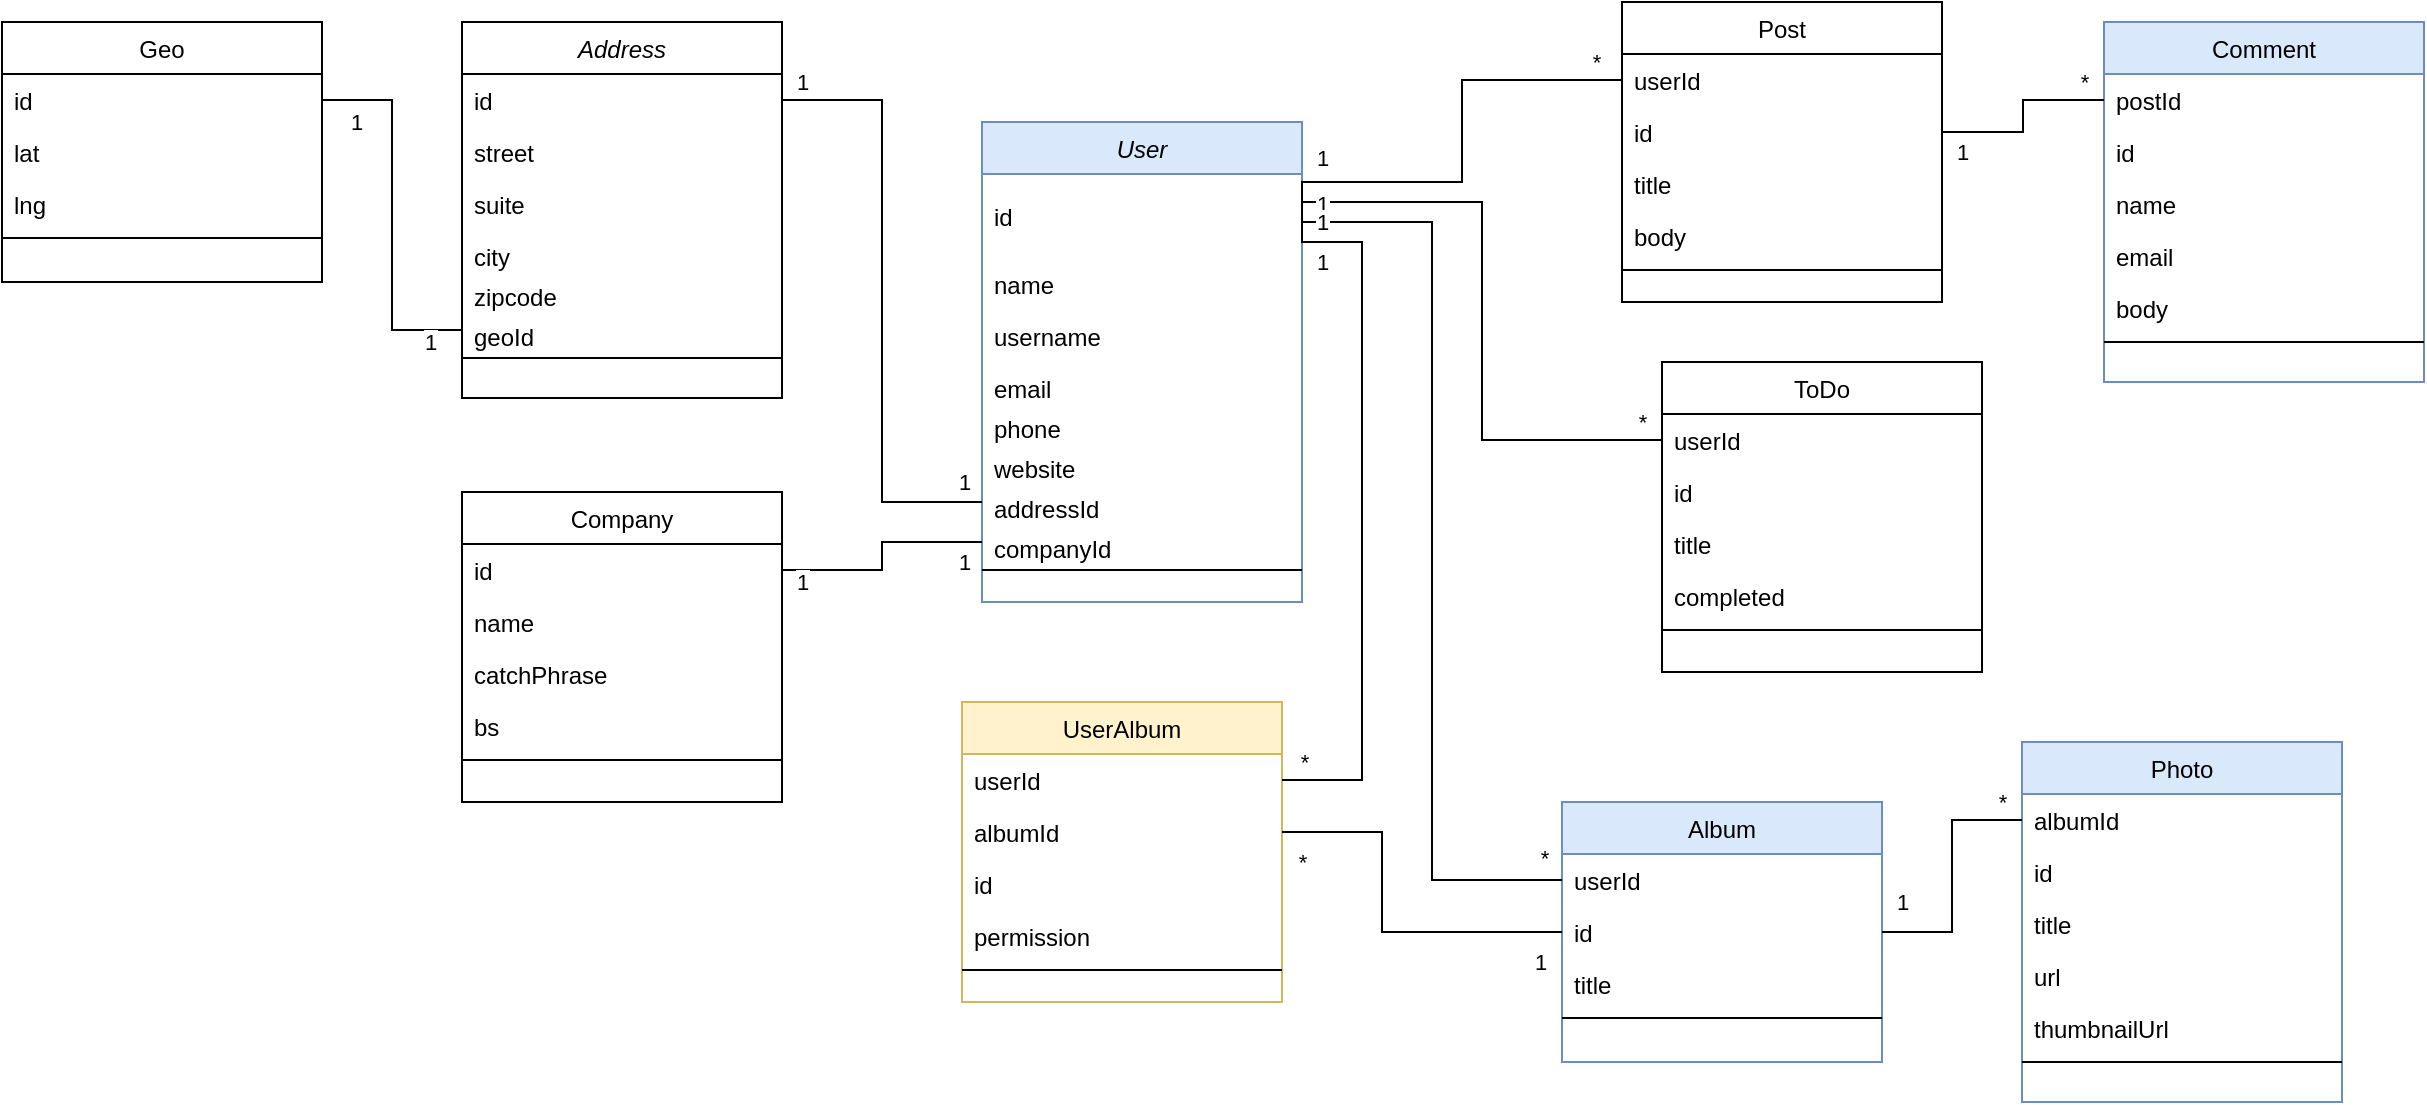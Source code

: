<mxfile version="14.1.8" type="github">
  <diagram id="C5RBs43oDa-KdzZeNtuy" name="Page-1">
    <mxGraphModel dx="1182" dy="764" grid="1" gridSize="10" guides="1" tooltips="1" connect="1" arrows="1" fold="1" page="1" pageScale="1" pageWidth="827" pageHeight="1169" math="0" shadow="0">
      <root>
        <mxCell id="WIyWlLk6GJQsqaUBKTNV-0" />
        <mxCell id="WIyWlLk6GJQsqaUBKTNV-1" parent="WIyWlLk6GJQsqaUBKTNV-0" />
        <mxCell id="zkfFHV4jXpPFQw0GAbJ--0" value="User" style="swimlane;fontStyle=2;align=center;verticalAlign=top;childLayout=stackLayout;horizontal=1;startSize=26;horizontalStack=0;resizeParent=1;resizeLast=0;collapsible=1;marginBottom=0;rounded=0;shadow=0;strokeWidth=1;fillColor=#dae8fc;strokeColor=#6c8ebf;" parent="WIyWlLk6GJQsqaUBKTNV-1" vertex="1">
          <mxGeometry x="520" y="80" width="160" height="240" as="geometry">
            <mxRectangle x="230" y="140" width="160" height="26" as="alternateBounds" />
          </mxGeometry>
        </mxCell>
        <mxCell id="zkfFHV4jXpPFQw0GAbJ--1" value="id" style="text;align=left;verticalAlign=middle;spacingLeft=4;spacingRight=4;overflow=hidden;rotatable=0;points=[[0,0.5],[1,0.5]];portConstraint=eastwest;imageAlign=left;" parent="zkfFHV4jXpPFQw0GAbJ--0" vertex="1">
          <mxGeometry y="26" width="160" height="42" as="geometry" />
        </mxCell>
        <mxCell id="zkfFHV4jXpPFQw0GAbJ--2" value="name" style="text;align=left;verticalAlign=top;spacingLeft=4;spacingRight=4;overflow=hidden;rotatable=0;points=[[0,0.5],[1,0.5]];portConstraint=eastwest;rounded=0;shadow=0;html=0;" parent="zkfFHV4jXpPFQw0GAbJ--0" vertex="1">
          <mxGeometry y="68" width="160" height="26" as="geometry" />
        </mxCell>
        <mxCell id="zkfFHV4jXpPFQw0GAbJ--3" value="username" style="text;align=left;verticalAlign=top;spacingLeft=4;spacingRight=4;overflow=hidden;rotatable=0;points=[[0,0.5],[1,0.5]];portConstraint=eastwest;rounded=0;shadow=0;html=0;" parent="zkfFHV4jXpPFQw0GAbJ--0" vertex="1">
          <mxGeometry y="94" width="160" height="26" as="geometry" />
        </mxCell>
        <mxCell id="EhmMwBneqCTppmb4pAR0-45" value="email" style="text;align=left;verticalAlign=top;spacingLeft=4;spacingRight=4;overflow=hidden;rotatable=0;points=[[0,0.5],[1,0.5]];portConstraint=eastwest;rounded=0;shadow=0;html=0;" vertex="1" parent="zkfFHV4jXpPFQw0GAbJ--0">
          <mxGeometry y="120" width="160" height="20" as="geometry" />
        </mxCell>
        <mxCell id="EhmMwBneqCTppmb4pAR0-46" value="phone" style="text;align=left;verticalAlign=top;spacingLeft=4;spacingRight=4;overflow=hidden;rotatable=0;points=[[0,0.5],[1,0.5]];portConstraint=eastwest;rounded=0;shadow=0;html=0;" vertex="1" parent="zkfFHV4jXpPFQw0GAbJ--0">
          <mxGeometry y="140" width="160" height="20" as="geometry" />
        </mxCell>
        <mxCell id="EhmMwBneqCTppmb4pAR0-48" value="website" style="text;align=left;verticalAlign=top;spacingLeft=4;spacingRight=4;overflow=hidden;rotatable=0;points=[[0,0.5],[1,0.5]];portConstraint=eastwest;rounded=0;shadow=0;html=0;" vertex="1" parent="zkfFHV4jXpPFQw0GAbJ--0">
          <mxGeometry y="160" width="160" height="20" as="geometry" />
        </mxCell>
        <mxCell id="EhmMwBneqCTppmb4pAR0-50" value="addressId" style="text;align=left;verticalAlign=top;spacingLeft=4;spacingRight=4;overflow=hidden;rotatable=0;points=[[0,0.5],[1,0.5]];portConstraint=eastwest;rounded=0;shadow=0;html=0;" vertex="1" parent="zkfFHV4jXpPFQw0GAbJ--0">
          <mxGeometry y="180" width="160" height="20" as="geometry" />
        </mxCell>
        <mxCell id="EhmMwBneqCTppmb4pAR0-51" value="companyId" style="text;align=left;verticalAlign=top;spacingLeft=4;spacingRight=4;overflow=hidden;rotatable=0;points=[[0,0.5],[1,0.5]];portConstraint=eastwest;rounded=0;shadow=0;html=0;" vertex="1" parent="zkfFHV4jXpPFQw0GAbJ--0">
          <mxGeometry y="200" width="160" height="20" as="geometry" />
        </mxCell>
        <mxCell id="zkfFHV4jXpPFQw0GAbJ--4" value="" style="line;html=1;strokeWidth=1;align=left;verticalAlign=middle;spacingTop=-1;spacingLeft=3;spacingRight=3;rotatable=0;labelPosition=right;points=[];portConstraint=eastwest;" parent="zkfFHV4jXpPFQw0GAbJ--0" vertex="1">
          <mxGeometry y="220" width="160" height="8" as="geometry" />
        </mxCell>
        <mxCell id="zkfFHV4jXpPFQw0GAbJ--17" value="Comment" style="swimlane;fontStyle=0;align=center;verticalAlign=top;childLayout=stackLayout;horizontal=1;startSize=26;horizontalStack=0;resizeParent=1;resizeLast=0;collapsible=1;marginBottom=0;rounded=0;shadow=0;strokeWidth=1;fillColor=#dae8fc;strokeColor=#6c8ebf;" parent="WIyWlLk6GJQsqaUBKTNV-1" vertex="1">
          <mxGeometry x="1081" y="30" width="160" height="180" as="geometry">
            <mxRectangle x="550" y="140" width="160" height="26" as="alternateBounds" />
          </mxGeometry>
        </mxCell>
        <mxCell id="zkfFHV4jXpPFQw0GAbJ--18" value="postId" style="text;align=left;verticalAlign=top;spacingLeft=4;spacingRight=4;overflow=hidden;rotatable=0;points=[[0,0.5],[1,0.5]];portConstraint=eastwest;" parent="zkfFHV4jXpPFQw0GAbJ--17" vertex="1">
          <mxGeometry y="26" width="160" height="26" as="geometry" />
        </mxCell>
        <mxCell id="zkfFHV4jXpPFQw0GAbJ--19" value="id" style="text;align=left;verticalAlign=top;spacingLeft=4;spacingRight=4;overflow=hidden;rotatable=0;points=[[0,0.5],[1,0.5]];portConstraint=eastwest;rounded=0;shadow=0;html=0;" parent="zkfFHV4jXpPFQw0GAbJ--17" vertex="1">
          <mxGeometry y="52" width="160" height="26" as="geometry" />
        </mxCell>
        <mxCell id="zkfFHV4jXpPFQw0GAbJ--20" value="name" style="text;align=left;verticalAlign=top;spacingLeft=4;spacingRight=4;overflow=hidden;rotatable=0;points=[[0,0.5],[1,0.5]];portConstraint=eastwest;rounded=0;shadow=0;html=0;" parent="zkfFHV4jXpPFQw0GAbJ--17" vertex="1">
          <mxGeometry y="78" width="160" height="26" as="geometry" />
        </mxCell>
        <mxCell id="zkfFHV4jXpPFQw0GAbJ--21" value="email" style="text;align=left;verticalAlign=top;spacingLeft=4;spacingRight=4;overflow=hidden;rotatable=0;points=[[0,0.5],[1,0.5]];portConstraint=eastwest;rounded=0;shadow=0;html=0;" parent="zkfFHV4jXpPFQw0GAbJ--17" vertex="1">
          <mxGeometry y="104" width="160" height="26" as="geometry" />
        </mxCell>
        <mxCell id="zkfFHV4jXpPFQw0GAbJ--22" value="body" style="text;align=left;verticalAlign=top;spacingLeft=4;spacingRight=4;overflow=hidden;rotatable=0;points=[[0,0.5],[1,0.5]];portConstraint=eastwest;rounded=0;shadow=0;html=0;" parent="zkfFHV4jXpPFQw0GAbJ--17" vertex="1">
          <mxGeometry y="130" width="160" height="26" as="geometry" />
        </mxCell>
        <mxCell id="zkfFHV4jXpPFQw0GAbJ--23" value="" style="line;html=1;strokeWidth=1;align=left;verticalAlign=middle;spacingTop=-1;spacingLeft=3;spacingRight=3;rotatable=0;labelPosition=right;points=[];portConstraint=eastwest;" parent="zkfFHV4jXpPFQw0GAbJ--17" vertex="1">
          <mxGeometry y="156" width="160" height="8" as="geometry" />
        </mxCell>
        <mxCell id="EhmMwBneqCTppmb4pAR0-0" value="Post" style="swimlane;fontStyle=0;align=center;verticalAlign=top;childLayout=stackLayout;horizontal=1;startSize=26;horizontalStack=0;resizeParent=1;resizeLast=0;collapsible=1;marginBottom=0;rounded=0;shadow=0;strokeWidth=1;" vertex="1" parent="WIyWlLk6GJQsqaUBKTNV-1">
          <mxGeometry x="840" y="20" width="160" height="150" as="geometry">
            <mxRectangle x="550" y="140" width="160" height="26" as="alternateBounds" />
          </mxGeometry>
        </mxCell>
        <mxCell id="EhmMwBneqCTppmb4pAR0-1" value="userId" style="text;align=left;verticalAlign=top;spacingLeft=4;spacingRight=4;overflow=hidden;rotatable=0;points=[[0,0.5],[1,0.5]];portConstraint=eastwest;" vertex="1" parent="EhmMwBneqCTppmb4pAR0-0">
          <mxGeometry y="26" width="160" height="26" as="geometry" />
        </mxCell>
        <mxCell id="EhmMwBneqCTppmb4pAR0-2" value="id" style="text;align=left;verticalAlign=top;spacingLeft=4;spacingRight=4;overflow=hidden;rotatable=0;points=[[0,0.5],[1,0.5]];portConstraint=eastwest;rounded=0;shadow=0;html=0;" vertex="1" parent="EhmMwBneqCTppmb4pAR0-0">
          <mxGeometry y="52" width="160" height="26" as="geometry" />
        </mxCell>
        <mxCell id="EhmMwBneqCTppmb4pAR0-3" value="title" style="text;align=left;verticalAlign=top;spacingLeft=4;spacingRight=4;overflow=hidden;rotatable=0;points=[[0,0.5],[1,0.5]];portConstraint=eastwest;rounded=0;shadow=0;html=0;" vertex="1" parent="EhmMwBneqCTppmb4pAR0-0">
          <mxGeometry y="78" width="160" height="26" as="geometry" />
        </mxCell>
        <mxCell id="EhmMwBneqCTppmb4pAR0-4" value="body" style="text;align=left;verticalAlign=top;spacingLeft=4;spacingRight=4;overflow=hidden;rotatable=0;points=[[0,0.5],[1,0.5]];portConstraint=eastwest;rounded=0;shadow=0;html=0;" vertex="1" parent="EhmMwBneqCTppmb4pAR0-0">
          <mxGeometry y="104" width="160" height="26" as="geometry" />
        </mxCell>
        <mxCell id="EhmMwBneqCTppmb4pAR0-6" value="" style="line;html=1;strokeWidth=1;align=left;verticalAlign=middle;spacingTop=-1;spacingLeft=3;spacingRight=3;rotatable=0;labelPosition=right;points=[];portConstraint=eastwest;" vertex="1" parent="EhmMwBneqCTppmb4pAR0-0">
          <mxGeometry y="130" width="160" height="8" as="geometry" />
        </mxCell>
        <mxCell id="EhmMwBneqCTppmb4pAR0-9" value="ToDo" style="swimlane;fontStyle=0;align=center;verticalAlign=top;childLayout=stackLayout;horizontal=1;startSize=26;horizontalStack=0;resizeParent=1;resizeLast=0;collapsible=1;marginBottom=0;rounded=0;shadow=0;strokeWidth=1;" vertex="1" parent="WIyWlLk6GJQsqaUBKTNV-1">
          <mxGeometry x="860" y="200" width="160" height="155" as="geometry">
            <mxRectangle x="550" y="140" width="160" height="26" as="alternateBounds" />
          </mxGeometry>
        </mxCell>
        <mxCell id="EhmMwBneqCTppmb4pAR0-10" value="userId" style="text;align=left;verticalAlign=top;spacingLeft=4;spacingRight=4;overflow=hidden;rotatable=0;points=[[0,0.5],[1,0.5]];portConstraint=eastwest;" vertex="1" parent="EhmMwBneqCTppmb4pAR0-9">
          <mxGeometry y="26" width="160" height="26" as="geometry" />
        </mxCell>
        <mxCell id="EhmMwBneqCTppmb4pAR0-11" value="id" style="text;align=left;verticalAlign=top;spacingLeft=4;spacingRight=4;overflow=hidden;rotatable=0;points=[[0,0.5],[1,0.5]];portConstraint=eastwest;rounded=0;shadow=0;html=0;" vertex="1" parent="EhmMwBneqCTppmb4pAR0-9">
          <mxGeometry y="52" width="160" height="26" as="geometry" />
        </mxCell>
        <mxCell id="EhmMwBneqCTppmb4pAR0-12" value="title" style="text;align=left;verticalAlign=top;spacingLeft=4;spacingRight=4;overflow=hidden;rotatable=0;points=[[0,0.5],[1,0.5]];portConstraint=eastwest;rounded=0;shadow=0;html=0;" vertex="1" parent="EhmMwBneqCTppmb4pAR0-9">
          <mxGeometry y="78" width="160" height="26" as="geometry" />
        </mxCell>
        <mxCell id="EhmMwBneqCTppmb4pAR0-13" value="completed" style="text;align=left;verticalAlign=top;spacingLeft=4;spacingRight=4;overflow=hidden;rotatable=0;points=[[0,0.5],[1,0.5]];portConstraint=eastwest;rounded=0;shadow=0;html=0;" vertex="1" parent="EhmMwBneqCTppmb4pAR0-9">
          <mxGeometry y="104" width="160" height="26" as="geometry" />
        </mxCell>
        <mxCell id="EhmMwBneqCTppmb4pAR0-15" value="" style="line;html=1;strokeWidth=1;align=left;verticalAlign=middle;spacingTop=-1;spacingLeft=3;spacingRight=3;rotatable=0;labelPosition=right;points=[];portConstraint=eastwest;" vertex="1" parent="EhmMwBneqCTppmb4pAR0-9">
          <mxGeometry y="130" width="160" height="8" as="geometry" />
        </mxCell>
        <mxCell id="EhmMwBneqCTppmb4pAR0-18" value="UserAlbum" style="swimlane;fontStyle=0;align=center;verticalAlign=top;childLayout=stackLayout;horizontal=1;startSize=26;horizontalStack=0;resizeParent=1;resizeLast=0;collapsible=1;marginBottom=0;rounded=0;shadow=0;strokeWidth=1;fillColor=#fff2cc;strokeColor=#d6b656;" vertex="1" parent="WIyWlLk6GJQsqaUBKTNV-1">
          <mxGeometry x="510" y="370" width="160" height="150" as="geometry">
            <mxRectangle x="550" y="140" width="160" height="26" as="alternateBounds" />
          </mxGeometry>
        </mxCell>
        <mxCell id="EhmMwBneqCTppmb4pAR0-19" value="userId" style="text;align=left;verticalAlign=top;spacingLeft=4;spacingRight=4;overflow=hidden;rotatable=0;points=[[0,0.5],[1,0.5]];portConstraint=eastwest;" vertex="1" parent="EhmMwBneqCTppmb4pAR0-18">
          <mxGeometry y="26" width="160" height="26" as="geometry" />
        </mxCell>
        <mxCell id="EhmMwBneqCTppmb4pAR0-20" value="albumId" style="text;align=left;verticalAlign=top;spacingLeft=4;spacingRight=4;overflow=hidden;rotatable=0;points=[[0,0.5],[1,0.5]];portConstraint=eastwest;rounded=0;shadow=0;html=0;" vertex="1" parent="EhmMwBneqCTppmb4pAR0-18">
          <mxGeometry y="52" width="160" height="26" as="geometry" />
        </mxCell>
        <mxCell id="EhmMwBneqCTppmb4pAR0-21" value="id" style="text;align=left;verticalAlign=top;spacingLeft=4;spacingRight=4;overflow=hidden;rotatable=0;points=[[0,0.5],[1,0.5]];portConstraint=eastwest;rounded=0;shadow=0;html=0;" vertex="1" parent="EhmMwBneqCTppmb4pAR0-18">
          <mxGeometry y="78" width="160" height="26" as="geometry" />
        </mxCell>
        <mxCell id="EhmMwBneqCTppmb4pAR0-22" value="permission" style="text;align=left;verticalAlign=top;spacingLeft=4;spacingRight=4;overflow=hidden;rotatable=0;points=[[0,0.5],[1,0.5]];portConstraint=eastwest;rounded=0;shadow=0;html=0;" vertex="1" parent="EhmMwBneqCTppmb4pAR0-18">
          <mxGeometry y="104" width="160" height="26" as="geometry" />
        </mxCell>
        <mxCell id="EhmMwBneqCTppmb4pAR0-24" value="" style="line;html=1;strokeWidth=1;align=left;verticalAlign=middle;spacingTop=-1;spacingLeft=3;spacingRight=3;rotatable=0;labelPosition=right;points=[];portConstraint=eastwest;" vertex="1" parent="EhmMwBneqCTppmb4pAR0-18">
          <mxGeometry y="130" width="160" height="8" as="geometry" />
        </mxCell>
        <mxCell id="EhmMwBneqCTppmb4pAR0-30" value="Album" style="swimlane;fontStyle=0;align=center;verticalAlign=top;childLayout=stackLayout;horizontal=1;startSize=26;horizontalStack=0;resizeParent=1;resizeLast=0;collapsible=1;marginBottom=0;rounded=0;shadow=0;strokeWidth=1;fillColor=#dae8fc;strokeColor=#6c8ebf;" vertex="1" parent="WIyWlLk6GJQsqaUBKTNV-1">
          <mxGeometry x="810" y="420" width="160" height="130" as="geometry">
            <mxRectangle x="550" y="140" width="160" height="26" as="alternateBounds" />
          </mxGeometry>
        </mxCell>
        <mxCell id="EhmMwBneqCTppmb4pAR0-31" value="userId" style="text;align=left;verticalAlign=top;spacingLeft=4;spacingRight=4;overflow=hidden;rotatable=0;points=[[0,0.5],[1,0.5]];portConstraint=eastwest;" vertex="1" parent="EhmMwBneqCTppmb4pAR0-30">
          <mxGeometry y="26" width="160" height="26" as="geometry" />
        </mxCell>
        <mxCell id="EhmMwBneqCTppmb4pAR0-32" value="id" style="text;align=left;verticalAlign=top;spacingLeft=4;spacingRight=4;overflow=hidden;rotatable=0;points=[[0,0.5],[1,0.5]];portConstraint=eastwest;rounded=0;shadow=0;html=0;" vertex="1" parent="EhmMwBneqCTppmb4pAR0-30">
          <mxGeometry y="52" width="160" height="26" as="geometry" />
        </mxCell>
        <mxCell id="EhmMwBneqCTppmb4pAR0-33" value="title" style="text;align=left;verticalAlign=top;spacingLeft=4;spacingRight=4;overflow=hidden;rotatable=0;points=[[0,0.5],[1,0.5]];portConstraint=eastwest;rounded=0;shadow=0;html=0;" vertex="1" parent="EhmMwBneqCTppmb4pAR0-30">
          <mxGeometry y="78" width="160" height="26" as="geometry" />
        </mxCell>
        <mxCell id="EhmMwBneqCTppmb4pAR0-35" value="" style="line;html=1;strokeWidth=1;align=left;verticalAlign=middle;spacingTop=-1;spacingLeft=3;spacingRight=3;rotatable=0;labelPosition=right;points=[];portConstraint=eastwest;" vertex="1" parent="EhmMwBneqCTppmb4pAR0-30">
          <mxGeometry y="104" width="160" height="8" as="geometry" />
        </mxCell>
        <mxCell id="EhmMwBneqCTppmb4pAR0-36" value="Photo" style="swimlane;fontStyle=0;align=center;verticalAlign=top;childLayout=stackLayout;horizontal=1;startSize=26;horizontalStack=0;resizeParent=1;resizeLast=0;collapsible=1;marginBottom=0;rounded=0;shadow=0;strokeWidth=1;fillColor=#dae8fc;strokeColor=#6c8ebf;" vertex="1" parent="WIyWlLk6GJQsqaUBKTNV-1">
          <mxGeometry x="1040" y="390" width="160" height="180" as="geometry">
            <mxRectangle x="550" y="140" width="160" height="26" as="alternateBounds" />
          </mxGeometry>
        </mxCell>
        <mxCell id="EhmMwBneqCTppmb4pAR0-37" value="albumId" style="text;align=left;verticalAlign=top;spacingLeft=4;spacingRight=4;overflow=hidden;rotatable=0;points=[[0,0.5],[1,0.5]];portConstraint=eastwest;" vertex="1" parent="EhmMwBneqCTppmb4pAR0-36">
          <mxGeometry y="26" width="160" height="26" as="geometry" />
        </mxCell>
        <mxCell id="EhmMwBneqCTppmb4pAR0-38" value="id" style="text;align=left;verticalAlign=top;spacingLeft=4;spacingRight=4;overflow=hidden;rotatable=0;points=[[0,0.5],[1,0.5]];portConstraint=eastwest;rounded=0;shadow=0;html=0;" vertex="1" parent="EhmMwBneqCTppmb4pAR0-36">
          <mxGeometry y="52" width="160" height="26" as="geometry" />
        </mxCell>
        <mxCell id="EhmMwBneqCTppmb4pAR0-39" value="title" style="text;align=left;verticalAlign=top;spacingLeft=4;spacingRight=4;overflow=hidden;rotatable=0;points=[[0,0.5],[1,0.5]];portConstraint=eastwest;rounded=0;shadow=0;html=0;" vertex="1" parent="EhmMwBneqCTppmb4pAR0-36">
          <mxGeometry y="78" width="160" height="26" as="geometry" />
        </mxCell>
        <mxCell id="EhmMwBneqCTppmb4pAR0-40" value="url" style="text;align=left;verticalAlign=top;spacingLeft=4;spacingRight=4;overflow=hidden;rotatable=0;points=[[0,0.5],[1,0.5]];portConstraint=eastwest;rounded=0;shadow=0;html=0;" vertex="1" parent="EhmMwBneqCTppmb4pAR0-36">
          <mxGeometry y="104" width="160" height="26" as="geometry" />
        </mxCell>
        <mxCell id="EhmMwBneqCTppmb4pAR0-41" value="thumbnailUrl" style="text;align=left;verticalAlign=top;spacingLeft=4;spacingRight=4;overflow=hidden;rotatable=0;points=[[0,0.5],[1,0.5]];portConstraint=eastwest;rounded=0;shadow=0;html=0;" vertex="1" parent="EhmMwBneqCTppmb4pAR0-36">
          <mxGeometry y="130" width="160" height="26" as="geometry" />
        </mxCell>
        <mxCell id="EhmMwBneqCTppmb4pAR0-42" value="" style="line;html=1;strokeWidth=1;align=left;verticalAlign=middle;spacingTop=-1;spacingLeft=3;spacingRight=3;rotatable=0;labelPosition=right;points=[];portConstraint=eastwest;" vertex="1" parent="EhmMwBneqCTppmb4pAR0-36">
          <mxGeometry y="156" width="160" height="8" as="geometry" />
        </mxCell>
        <mxCell id="EhmMwBneqCTppmb4pAR0-53" value="Address" style="swimlane;fontStyle=2;align=center;verticalAlign=top;childLayout=stackLayout;horizontal=1;startSize=26;horizontalStack=0;resizeParent=1;resizeLast=0;collapsible=1;marginBottom=0;rounded=0;shadow=0;strokeWidth=1;" vertex="1" parent="WIyWlLk6GJQsqaUBKTNV-1">
          <mxGeometry x="260" y="30" width="160" height="188" as="geometry">
            <mxRectangle x="230" y="140" width="160" height="26" as="alternateBounds" />
          </mxGeometry>
        </mxCell>
        <mxCell id="EhmMwBneqCTppmb4pAR0-54" value="id" style="text;align=left;verticalAlign=top;spacingLeft=4;spacingRight=4;overflow=hidden;rotatable=0;points=[[0,0.5],[1,0.5]];portConstraint=eastwest;" vertex="1" parent="EhmMwBneqCTppmb4pAR0-53">
          <mxGeometry y="26" width="160" height="26" as="geometry" />
        </mxCell>
        <mxCell id="EhmMwBneqCTppmb4pAR0-55" value="street" style="text;align=left;verticalAlign=top;spacingLeft=4;spacingRight=4;overflow=hidden;rotatable=0;points=[[0,0.5],[1,0.5]];portConstraint=eastwest;rounded=0;shadow=0;html=0;" vertex="1" parent="EhmMwBneqCTppmb4pAR0-53">
          <mxGeometry y="52" width="160" height="26" as="geometry" />
        </mxCell>
        <mxCell id="EhmMwBneqCTppmb4pAR0-56" value="suite" style="text;align=left;verticalAlign=top;spacingLeft=4;spacingRight=4;overflow=hidden;rotatable=0;points=[[0,0.5],[1,0.5]];portConstraint=eastwest;rounded=0;shadow=0;html=0;" vertex="1" parent="EhmMwBneqCTppmb4pAR0-53">
          <mxGeometry y="78" width="160" height="26" as="geometry" />
        </mxCell>
        <mxCell id="EhmMwBneqCTppmb4pAR0-57" value="city" style="text;align=left;verticalAlign=top;spacingLeft=4;spacingRight=4;overflow=hidden;rotatable=0;points=[[0,0.5],[1,0.5]];portConstraint=eastwest;rounded=0;shadow=0;html=0;" vertex="1" parent="EhmMwBneqCTppmb4pAR0-53">
          <mxGeometry y="104" width="160" height="20" as="geometry" />
        </mxCell>
        <mxCell id="EhmMwBneqCTppmb4pAR0-58" value="zipcode" style="text;align=left;verticalAlign=top;spacingLeft=4;spacingRight=4;overflow=hidden;rotatable=0;points=[[0,0.5],[1,0.5]];portConstraint=eastwest;rounded=0;shadow=0;html=0;" vertex="1" parent="EhmMwBneqCTppmb4pAR0-53">
          <mxGeometry y="124" width="160" height="20" as="geometry" />
        </mxCell>
        <mxCell id="EhmMwBneqCTppmb4pAR0-59" value="geoId" style="text;align=left;verticalAlign=top;spacingLeft=4;spacingRight=4;overflow=hidden;rotatable=0;points=[[0,0.5],[1,0.5]];portConstraint=eastwest;rounded=0;shadow=0;html=0;" vertex="1" parent="EhmMwBneqCTppmb4pAR0-53">
          <mxGeometry y="144" width="160" height="20" as="geometry" />
        </mxCell>
        <mxCell id="EhmMwBneqCTppmb4pAR0-62" value="" style="line;html=1;strokeWidth=1;align=left;verticalAlign=middle;spacingTop=-1;spacingLeft=3;spacingRight=3;rotatable=0;labelPosition=right;points=[];portConstraint=eastwest;" vertex="1" parent="EhmMwBneqCTppmb4pAR0-53">
          <mxGeometry y="164" width="160" height="8" as="geometry" />
        </mxCell>
        <mxCell id="EhmMwBneqCTppmb4pAR0-63" value="Geo" style="swimlane;fontStyle=0;align=center;verticalAlign=top;childLayout=stackLayout;horizontal=1;startSize=26;horizontalStack=0;resizeParent=1;resizeLast=0;collapsible=1;marginBottom=0;rounded=0;shadow=0;strokeWidth=1;" vertex="1" parent="WIyWlLk6GJQsqaUBKTNV-1">
          <mxGeometry x="30" y="30" width="160" height="130" as="geometry">
            <mxRectangle x="550" y="140" width="160" height="26" as="alternateBounds" />
          </mxGeometry>
        </mxCell>
        <mxCell id="EhmMwBneqCTppmb4pAR0-64" value="id" style="text;align=left;verticalAlign=top;spacingLeft=4;spacingRight=4;overflow=hidden;rotatable=0;points=[[0,0.5],[1,0.5]];portConstraint=eastwest;" vertex="1" parent="EhmMwBneqCTppmb4pAR0-63">
          <mxGeometry y="26" width="160" height="26" as="geometry" />
        </mxCell>
        <mxCell id="EhmMwBneqCTppmb4pAR0-65" value="lat" style="text;align=left;verticalAlign=top;spacingLeft=4;spacingRight=4;overflow=hidden;rotatable=0;points=[[0,0.5],[1,0.5]];portConstraint=eastwest;rounded=0;shadow=0;html=0;" vertex="1" parent="EhmMwBneqCTppmb4pAR0-63">
          <mxGeometry y="52" width="160" height="26" as="geometry" />
        </mxCell>
        <mxCell id="EhmMwBneqCTppmb4pAR0-66" value="lng" style="text;align=left;verticalAlign=top;spacingLeft=4;spacingRight=4;overflow=hidden;rotatable=0;points=[[0,0.5],[1,0.5]];portConstraint=eastwest;rounded=0;shadow=0;html=0;" vertex="1" parent="EhmMwBneqCTppmb4pAR0-63">
          <mxGeometry y="78" width="160" height="26" as="geometry" />
        </mxCell>
        <mxCell id="EhmMwBneqCTppmb4pAR0-67" value="" style="line;html=1;strokeWidth=1;align=left;verticalAlign=middle;spacingTop=-1;spacingLeft=3;spacingRight=3;rotatable=0;labelPosition=right;points=[];portConstraint=eastwest;" vertex="1" parent="EhmMwBneqCTppmb4pAR0-63">
          <mxGeometry y="104" width="160" height="8" as="geometry" />
        </mxCell>
        <mxCell id="EhmMwBneqCTppmb4pAR0-68" value="Company" style="swimlane;fontStyle=0;align=center;verticalAlign=top;childLayout=stackLayout;horizontal=1;startSize=26;horizontalStack=0;resizeParent=1;resizeLast=0;collapsible=1;marginBottom=0;rounded=0;shadow=0;strokeWidth=1;" vertex="1" parent="WIyWlLk6GJQsqaUBKTNV-1">
          <mxGeometry x="260" y="265" width="160" height="155" as="geometry">
            <mxRectangle x="550" y="140" width="160" height="26" as="alternateBounds" />
          </mxGeometry>
        </mxCell>
        <mxCell id="EhmMwBneqCTppmb4pAR0-69" value="id" style="text;align=left;verticalAlign=top;spacingLeft=4;spacingRight=4;overflow=hidden;rotatable=0;points=[[0,0.5],[1,0.5]];portConstraint=eastwest;" vertex="1" parent="EhmMwBneqCTppmb4pAR0-68">
          <mxGeometry y="26" width="160" height="26" as="geometry" />
        </mxCell>
        <mxCell id="EhmMwBneqCTppmb4pAR0-70" value="name" style="text;align=left;verticalAlign=top;spacingLeft=4;spacingRight=4;overflow=hidden;rotatable=0;points=[[0,0.5],[1,0.5]];portConstraint=eastwest;rounded=0;shadow=0;html=0;" vertex="1" parent="EhmMwBneqCTppmb4pAR0-68">
          <mxGeometry y="52" width="160" height="26" as="geometry" />
        </mxCell>
        <mxCell id="EhmMwBneqCTppmb4pAR0-71" value="catchPhrase" style="text;align=left;verticalAlign=top;spacingLeft=4;spacingRight=4;overflow=hidden;rotatable=0;points=[[0,0.5],[1,0.5]];portConstraint=eastwest;rounded=0;shadow=0;html=0;" vertex="1" parent="EhmMwBneqCTppmb4pAR0-68">
          <mxGeometry y="78" width="160" height="26" as="geometry" />
        </mxCell>
        <mxCell id="EhmMwBneqCTppmb4pAR0-72" value="bs" style="text;align=left;verticalAlign=top;spacingLeft=4;spacingRight=4;overflow=hidden;rotatable=0;points=[[0,0.5],[1,0.5]];portConstraint=eastwest;rounded=0;shadow=0;html=0;" vertex="1" parent="EhmMwBneqCTppmb4pAR0-68">
          <mxGeometry y="104" width="160" height="26" as="geometry" />
        </mxCell>
        <mxCell id="EhmMwBneqCTppmb4pAR0-73" value="" style="line;html=1;strokeWidth=1;align=left;verticalAlign=middle;spacingTop=-1;spacingLeft=3;spacingRight=3;rotatable=0;labelPosition=right;points=[];portConstraint=eastwest;" vertex="1" parent="EhmMwBneqCTppmb4pAR0-68">
          <mxGeometry y="130" width="160" height="8" as="geometry" />
        </mxCell>
        <mxCell id="EhmMwBneqCTppmb4pAR0-78" style="edgeStyle=orthogonalEdgeStyle;rounded=0;orthogonalLoop=1;jettySize=auto;html=1;entryX=0;entryY=0.5;entryDx=0;entryDy=0;endArrow=none;endFill=0;" edge="1" parent="WIyWlLk6GJQsqaUBKTNV-1" source="EhmMwBneqCTppmb4pAR0-64" target="EhmMwBneqCTppmb4pAR0-59">
          <mxGeometry relative="1" as="geometry" />
        </mxCell>
        <mxCell id="EhmMwBneqCTppmb4pAR0-79" value="1" style="edgeLabel;html=1;align=center;verticalAlign=middle;resizable=0;points=[];" vertex="1" connectable="0" parent="EhmMwBneqCTppmb4pAR0-78">
          <mxGeometry x="-0.822" y="-1" relative="1" as="geometry">
            <mxPoint y="10" as="offset" />
          </mxGeometry>
        </mxCell>
        <mxCell id="EhmMwBneqCTppmb4pAR0-80" value="1" style="edgeLabel;html=1;align=center;verticalAlign=middle;resizable=0;points=[];" vertex="1" connectable="0" parent="EhmMwBneqCTppmb4pAR0-78">
          <mxGeometry x="0.828" relative="1" as="geometry">
            <mxPoint y="6" as="offset" />
          </mxGeometry>
        </mxCell>
        <mxCell id="EhmMwBneqCTppmb4pAR0-81" style="edgeStyle=orthogonalEdgeStyle;rounded=0;orthogonalLoop=1;jettySize=auto;html=1;entryX=1;entryY=0.5;entryDx=0;entryDy=0;endArrow=none;endFill=0;" edge="1" parent="WIyWlLk6GJQsqaUBKTNV-1" source="EhmMwBneqCTppmb4pAR0-50" target="EhmMwBneqCTppmb4pAR0-54">
          <mxGeometry relative="1" as="geometry" />
        </mxCell>
        <mxCell id="EhmMwBneqCTppmb4pAR0-82" value="1" style="edgeLabel;html=1;align=center;verticalAlign=middle;resizable=0;points=[];" vertex="1" connectable="0" parent="EhmMwBneqCTppmb4pAR0-81">
          <mxGeometry x="0.69" y="1" relative="1" as="geometry">
            <mxPoint x="-37" y="-10" as="offset" />
          </mxGeometry>
        </mxCell>
        <mxCell id="EhmMwBneqCTppmb4pAR0-83" value="1" style="edgeLabel;html=1;align=center;verticalAlign=middle;resizable=0;points=[];" vertex="1" connectable="0" parent="EhmMwBneqCTppmb4pAR0-81">
          <mxGeometry x="-0.902" y="-1" relative="1" as="geometry">
            <mxPoint x="5" y="-9" as="offset" />
          </mxGeometry>
        </mxCell>
        <mxCell id="EhmMwBneqCTppmb4pAR0-84" style="edgeStyle=orthogonalEdgeStyle;rounded=0;orthogonalLoop=1;jettySize=auto;html=1;entryX=0;entryY=0.5;entryDx=0;entryDy=0;endArrow=none;endFill=0;exitX=1;exitY=0.5;exitDx=0;exitDy=0;" edge="1" parent="WIyWlLk6GJQsqaUBKTNV-1" source="EhmMwBneqCTppmb4pAR0-69" target="EhmMwBneqCTppmb4pAR0-51">
          <mxGeometry relative="1" as="geometry" />
        </mxCell>
        <mxCell id="EhmMwBneqCTppmb4pAR0-85" value="1" style="edgeLabel;html=1;align=center;verticalAlign=middle;resizable=0;points=[];" vertex="1" connectable="0" parent="EhmMwBneqCTppmb4pAR0-84">
          <mxGeometry x="-0.832" relative="1" as="geometry">
            <mxPoint y="6" as="offset" />
          </mxGeometry>
        </mxCell>
        <mxCell id="EhmMwBneqCTppmb4pAR0-86" value="1" style="edgeLabel;html=1;align=center;verticalAlign=middle;resizable=0;points=[];" vertex="1" connectable="0" parent="EhmMwBneqCTppmb4pAR0-84">
          <mxGeometry x="0.845" y="-3" relative="1" as="geometry">
            <mxPoint y="7" as="offset" />
          </mxGeometry>
        </mxCell>
        <mxCell id="EhmMwBneqCTppmb4pAR0-87" style="edgeStyle=orthogonalEdgeStyle;rounded=0;orthogonalLoop=1;jettySize=auto;html=1;entryX=1;entryY=0.5;entryDx=0;entryDy=0;endArrow=none;endFill=0;" edge="1" parent="WIyWlLk6GJQsqaUBKTNV-1" source="zkfFHV4jXpPFQw0GAbJ--18" target="EhmMwBneqCTppmb4pAR0-2">
          <mxGeometry relative="1" as="geometry" />
        </mxCell>
        <mxCell id="EhmMwBneqCTppmb4pAR0-108" value="1" style="edgeLabel;html=1;align=center;verticalAlign=middle;resizable=0;points=[];" vertex="1" connectable="0" parent="EhmMwBneqCTppmb4pAR0-87">
          <mxGeometry x="0.361" y="4" relative="1" as="geometry">
            <mxPoint x="-21" y="6" as="offset" />
          </mxGeometry>
        </mxCell>
        <mxCell id="EhmMwBneqCTppmb4pAR0-109" value="*" style="edgeLabel;html=1;align=center;verticalAlign=middle;resizable=0;points=[];" vertex="1" connectable="0" parent="EhmMwBneqCTppmb4pAR0-87">
          <mxGeometry x="-0.794" y="3" relative="1" as="geometry">
            <mxPoint y="-12" as="offset" />
          </mxGeometry>
        </mxCell>
        <mxCell id="EhmMwBneqCTppmb4pAR0-88" style="edgeStyle=orthogonalEdgeStyle;rounded=0;orthogonalLoop=1;jettySize=auto;html=1;entryX=1;entryY=0.5;entryDx=0;entryDy=0;endArrow=none;endFill=0;" edge="1" parent="WIyWlLk6GJQsqaUBKTNV-1" source="EhmMwBneqCTppmb4pAR0-1" target="zkfFHV4jXpPFQw0GAbJ--1">
          <mxGeometry relative="1" as="geometry">
            <Array as="points">
              <mxPoint x="760" y="59" />
              <mxPoint x="760" y="110" />
              <mxPoint x="680" y="110" />
            </Array>
          </mxGeometry>
        </mxCell>
        <mxCell id="EhmMwBneqCTppmb4pAR0-106" value="1" style="edgeLabel;html=1;align=center;verticalAlign=middle;resizable=0;points=[];" vertex="1" connectable="0" parent="EhmMwBneqCTppmb4pAR0-88">
          <mxGeometry x="0.667" y="-2" relative="1" as="geometry">
            <mxPoint x="-11" y="-10" as="offset" />
          </mxGeometry>
        </mxCell>
        <mxCell id="EhmMwBneqCTppmb4pAR0-107" value="*" style="edgeLabel;html=1;align=center;verticalAlign=middle;resizable=0;points=[];" vertex="1" connectable="0" parent="EhmMwBneqCTppmb4pAR0-88">
          <mxGeometry x="-0.851" y="1" relative="1" as="geometry">
            <mxPoint x="4" y="-10" as="offset" />
          </mxGeometry>
        </mxCell>
        <mxCell id="EhmMwBneqCTppmb4pAR0-89" style="edgeStyle=orthogonalEdgeStyle;rounded=0;orthogonalLoop=1;jettySize=auto;html=1;entryX=1;entryY=0.5;entryDx=0;entryDy=0;endArrow=none;endFill=0;" edge="1" parent="WIyWlLk6GJQsqaUBKTNV-1" source="EhmMwBneqCTppmb4pAR0-37" target="EhmMwBneqCTppmb4pAR0-32">
          <mxGeometry relative="1" as="geometry" />
        </mxCell>
        <mxCell id="EhmMwBneqCTppmb4pAR0-103" value="1" style="edgeLabel;html=1;align=center;verticalAlign=middle;resizable=0;points=[];" vertex="1" connectable="0" parent="EhmMwBneqCTppmb4pAR0-89">
          <mxGeometry x="0.492" relative="1" as="geometry">
            <mxPoint x="-22" y="-15" as="offset" />
          </mxGeometry>
        </mxCell>
        <mxCell id="EhmMwBneqCTppmb4pAR0-104" value="*" style="edgeLabel;html=1;align=center;verticalAlign=middle;resizable=0;points=[];" vertex="1" connectable="0" parent="EhmMwBneqCTppmb4pAR0-89">
          <mxGeometry x="-0.54" y="1" relative="1" as="geometry">
            <mxPoint x="19" y="-10" as="offset" />
          </mxGeometry>
        </mxCell>
        <mxCell id="EhmMwBneqCTppmb4pAR0-92" style="edgeStyle=orthogonalEdgeStyle;rounded=0;orthogonalLoop=1;jettySize=auto;html=1;entryX=1;entryY=0.5;entryDx=0;entryDy=0;endArrow=none;endFill=0;exitX=1;exitY=0.5;exitDx=0;exitDy=0;" edge="1" parent="WIyWlLk6GJQsqaUBKTNV-1" source="EhmMwBneqCTppmb4pAR0-19" target="zkfFHV4jXpPFQw0GAbJ--1">
          <mxGeometry relative="1" as="geometry">
            <Array as="points">
              <mxPoint x="710" y="409" />
              <mxPoint x="710" y="140" />
              <mxPoint x="680" y="140" />
            </Array>
          </mxGeometry>
        </mxCell>
        <mxCell id="EhmMwBneqCTppmb4pAR0-99" value="*" style="edgeLabel;html=1;align=center;verticalAlign=middle;resizable=0;points=[];" vertex="1" connectable="0" parent="EhmMwBneqCTppmb4pAR0-92">
          <mxGeometry x="-0.828" y="1" relative="1" as="geometry">
            <mxPoint x="-20" y="-8" as="offset" />
          </mxGeometry>
        </mxCell>
        <mxCell id="EhmMwBneqCTppmb4pAR0-102" value="1" style="edgeLabel;html=1;align=center;verticalAlign=middle;resizable=0;points=[];" vertex="1" connectable="0" parent="EhmMwBneqCTppmb4pAR0-92">
          <mxGeometry x="0.717" y="-3" relative="1" as="geometry">
            <mxPoint x="-23" y="3" as="offset" />
          </mxGeometry>
        </mxCell>
        <mxCell id="EhmMwBneqCTppmb4pAR0-94" style="edgeStyle=orthogonalEdgeStyle;rounded=0;orthogonalLoop=1;jettySize=auto;html=1;entryX=1;entryY=0.5;entryDx=0;entryDy=0;endArrow=none;endFill=0;" edge="1" parent="WIyWlLk6GJQsqaUBKTNV-1" source="EhmMwBneqCTppmb4pAR0-10" target="zkfFHV4jXpPFQw0GAbJ--1">
          <mxGeometry relative="1" as="geometry">
            <Array as="points">
              <mxPoint x="770" y="239" />
              <mxPoint x="770" y="120" />
              <mxPoint x="680" y="120" />
            </Array>
          </mxGeometry>
        </mxCell>
        <mxCell id="EhmMwBneqCTppmb4pAR0-110" value="1" style="edgeLabel;html=1;align=center;verticalAlign=middle;resizable=0;points=[];" vertex="1" connectable="0" parent="EhmMwBneqCTppmb4pAR0-94">
          <mxGeometry x="0.497" y="5" relative="1" as="geometry">
            <mxPoint x="-60" y="-4" as="offset" />
          </mxGeometry>
        </mxCell>
        <mxCell id="EhmMwBneqCTppmb4pAR0-111" value="*" style="edgeLabel;html=1;align=center;verticalAlign=middle;resizable=0;points=[];" vertex="1" connectable="0" parent="EhmMwBneqCTppmb4pAR0-94">
          <mxGeometry x="-0.882" y="-1" relative="1" as="geometry">
            <mxPoint x="8" y="-8" as="offset" />
          </mxGeometry>
        </mxCell>
        <mxCell id="EhmMwBneqCTppmb4pAR0-95" style="edgeStyle=orthogonalEdgeStyle;rounded=0;orthogonalLoop=1;jettySize=auto;html=1;entryX=0;entryY=0.5;entryDx=0;entryDy=0;endArrow=none;endFill=0;" edge="1" parent="WIyWlLk6GJQsqaUBKTNV-1" source="zkfFHV4jXpPFQw0GAbJ--1" target="EhmMwBneqCTppmb4pAR0-31">
          <mxGeometry relative="1" as="geometry">
            <Array as="points">
              <mxPoint x="745" y="130" />
              <mxPoint x="745" y="459" />
            </Array>
          </mxGeometry>
        </mxCell>
        <mxCell id="EhmMwBneqCTppmb4pAR0-98" value="*" style="edgeLabel;html=1;align=center;verticalAlign=middle;resizable=0;points=[];" vertex="1" connectable="0" parent="EhmMwBneqCTppmb4pAR0-95">
          <mxGeometry x="0.932" y="-1" relative="1" as="geometry">
            <mxPoint x="6" y="-12" as="offset" />
          </mxGeometry>
        </mxCell>
        <mxCell id="EhmMwBneqCTppmb4pAR0-105" value="1" style="edgeLabel;html=1;align=center;verticalAlign=middle;resizable=0;points=[];" vertex="1" connectable="0" parent="EhmMwBneqCTppmb4pAR0-95">
          <mxGeometry x="-0.778" y="-2" relative="1" as="geometry">
            <mxPoint x="-41" y="-2" as="offset" />
          </mxGeometry>
        </mxCell>
        <mxCell id="EhmMwBneqCTppmb4pAR0-97" style="edgeStyle=orthogonalEdgeStyle;rounded=0;orthogonalLoop=1;jettySize=auto;html=1;entryX=0;entryY=0.5;entryDx=0;entryDy=0;endArrow=none;endFill=0;" edge="1" parent="WIyWlLk6GJQsqaUBKTNV-1" source="EhmMwBneqCTppmb4pAR0-20" target="EhmMwBneqCTppmb4pAR0-32">
          <mxGeometry relative="1" as="geometry">
            <Array as="points">
              <mxPoint x="720" y="435" />
              <mxPoint x="720" y="485" />
            </Array>
          </mxGeometry>
        </mxCell>
        <mxCell id="EhmMwBneqCTppmb4pAR0-100" value="*" style="edgeLabel;html=1;align=center;verticalAlign=middle;resizable=0;points=[];" vertex="1" connectable="0" parent="EhmMwBneqCTppmb4pAR0-97">
          <mxGeometry x="-0.579" y="-1" relative="1" as="geometry">
            <mxPoint x="-30" y="14" as="offset" />
          </mxGeometry>
        </mxCell>
        <mxCell id="EhmMwBneqCTppmb4pAR0-101" value="1" style="edgeLabel;html=1;align=center;verticalAlign=middle;resizable=0;points=[];" vertex="1" connectable="0" parent="EhmMwBneqCTppmb4pAR0-97">
          <mxGeometry x="0.884" y="2" relative="1" as="geometry">
            <mxPoint y="17" as="offset" />
          </mxGeometry>
        </mxCell>
      </root>
    </mxGraphModel>
  </diagram>
</mxfile>
